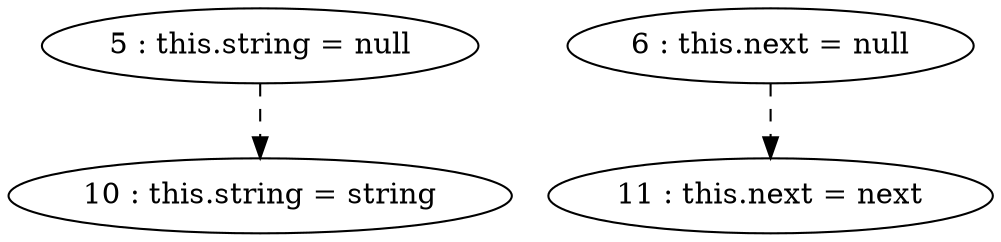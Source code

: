 digraph G {
"5 : this.string = null"
"5 : this.string = null" -> "10 : this.string = string" [style=dashed]
"6 : this.next = null"
"6 : this.next = null" -> "11 : this.next = next" [style=dashed]
"10 : this.string = string"
"11 : this.next = next"
}